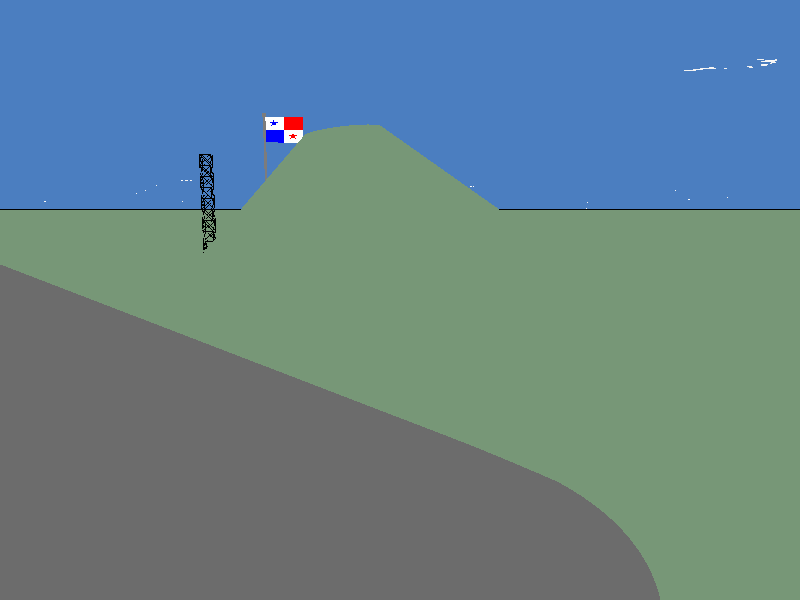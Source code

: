 // The Cerro Ancon hill in Panama City
// http://imgur.com/yi0g8zq

#include "colors.inc"
#include "textures.inc"
#include "transforms.inc"

camera {
	location <20, 30, -100>
	look_at <25, 15, 0>
}

light_source { <20,60,-30> Grey }

// ground
plane {
    y, 0
    texture {        
        pigment { color DarkGreen }
        normal { granite 3 scale 4}
    }
}

// sky and ground fog are a slightly modified version of the following example:
// http://www.f-lohmueller.de/pov_tut/backgrnd/p_sky1.htm

// sky
plane {
	<0,1,0>,1 hollow
	
      texture {
      	pigment {
      		color rgb <0.1,0.3,0.75>*0.7
      	}
      	
      	#if (version = 3.7 )  finish { emission 1 diffuse 0 }
      	#else finish { ambient 1 diffuse 0 }
      	#end
      }

	texture {
		pigment { bozo turbulence 0.75
			octaves 6  omega 0.7 lambda 2
			color_map {
				[0.0  color rgb <0.95, 0.95, 0.95> ]
				[0.05  color rgb <1, 1, 1>*1.25 ]
				[0.15 color rgb <0.85, 0.85, 0.85> ]
				[0.55 color rgbt <1, 1, 1, 1>*1 ]
				[1.0 color rgbt <1, 1, 1, 1>*1 ]
			}
			
			translate < 3, 0,-1>
			scale <0.3, 0.4, 0.2>*3
		}
		#if ( version = 3.7 )  finish { emission 1 diffuse 0 }
		#else finish { ambient 1 diffuse 0 }
		#end
	}
	
	scale 10000
}

// ground fog at the horizon
fog {
	fog_type   2
	distance   1000
	White
	fog_offset 0.1
	fog_alt    20
	turbulence 1.8
}

#declare Hill = cone {
	<15,-10,0>, 50, <10,30,0>, 5
	pigment { color DarkGreen }
	finish { specular 0.7 roughness 0.03 }
    normal { granite 5 scale 4 }
}

#declare FlagInner = polygon {
	5, <0, 0>, <0, 1>, <1, 1>, <1, 0>, <0, 0>
	pigment { White }	
	
	scale <3, 2, 1>
	translate <-1.5, 0, 0>							
}

#declare SmallFlagInner = object { FlagInner
    scale 0.5
    translate <-0.7, 0, -0.00001>
    normal {
		gradient x
		phase clock
		scale <1.5, 1, 50>
		sine_wave
	}            
}

#declare PanamaFlag = union {
    object { FlagInner }
	object { SmallFlagInner pigment { Blue } }
	object { SmallFlagInner translate <1.5, 1, 0> pigment { Red } }
	
	object { SmallFlagInner
	    pigment {
            Star_Ptrn(0.25,5,2)
            color_map { [ 0, White ] [ 1, Blue ] }
            translate <0.7, 0.5, 0>
        }
        translate 1*y
    }
    
    object { SmallFlagInner
	    pigment {
            Star_Ptrn(0.25,5,2)
            color_map { [ 0, White ] [ 1, Red ] }
            translate <0.7, 0.5, 0>
        }
        translate 1.5*x
    }
}

#declare FlagPole = union {
    // flagpole
	cylinder { <-1.5, -4, 0>, <-1.5, 2, 0>, 0.08 }
	
	// polecap
	sphere { <-1.5, 2, 0>, 0.14	}
	
    pigment { Gray20 }	
}

#declare FlagWithPole = union {
	object { PanamaFlag
	    scale 0.8
	    translate <-0.3, 0.3>	    
	}		
	
	object { FlagPole }
	
	translate <1.5,14,0>
	scale 3
}

union {
	object { Hill scale 1.5 } // the cerra ancon hill
	object { FlagWithPole }
	translate 20*z
}

light_source { <0,60,-30> White spotlight point_at <-10,1,0> }

// other hill in front
object { Hill
	translate <-30, 0, -50>
	pigment { Gray15 }
	scale <1.5,0,0>
}

// BaseStation constructed using the pylon example at:
// http://www.f-lohmueller.de/pov_tut/x_sam/tec_700e.htm

//--------------------- Dimensions -------
#declare R1 = 0.050; // main radius
#declare R2 = 0.050; // diagonals radius
#declare W = 1.00-R1; // half width(outline!)
#declare Height = 2.00; // height

#macro Cylinder (cylinderRadius, xCoordinate )
	cylinder { <-xCoordinate,0,0>, <xCoordinate,0,0>, cylinderRadius translate <0,0,-xCoordinate> }
#end

#macro HorizontalSquare (cylinderRadius, xCoordinate)
	union {
		 object { Cylinder(cylinderRadius, xCoordinate) rotate<0,0*90,0> }
		 object { Cylinder(cylinderRadius, xCoordinate) rotate<0,1*90,0> }
		 object { Cylinder(cylinderRadius, xCoordinate) rotate<0,2*90,0> }
		 object { Cylinder(cylinderRadius, xCoordinate) rotate<0,3*90,0> }
     }
#end

#macro VerticalCylinders (R10, R20, W0, H0)
	union {
		 cylinder { <0,0,0>,<0,H0,0>,R10 translate<-W0,0,-W0> }
		 
		 // diagonal
		 cylinder { <-W0,0,0>,<W0,H0,0>,R20 translate<0,0,-W0+R20> }
		 cylinder { <W0,0,0>,<-W0,H0,0>,R20 translate<0,0,-W0-R20> }
	   }
#end

#macro PylonBox (R11, R21, W1, H1)
	union {
		object { HorizontalSquare (R11, W1) }
		 //vertical:
		object { VerticalCylinders (R11,R21,W1,H1) rotate <0,0*90,0> }
		object { VerticalCylinders (R11,R21,W1,H1) rotate <0,1*90,0> }
		object { VerticalCylinders (R11,R21,W1,H1) rotate <0,2*90,0> }
		object { VerticalCylinders (R11,R21,W1,H1) rotate <0,3*90,0> }
		translate <0,R1,0>
	}
#end

#declare Nr = 10;
#declare EndNr = 20;

#declare BaseStation = union {
	#while (Nr < EndNr)
		object {
			PylonBox (R1, R2, W, Height)
			translate <-10,Nr* Height,15>
		}
 		#declare Nr = Nr + 1;
	#end

	object {
		HorizontalSquare (R1, W)
		translate <-10,Nr* Height +R1,15>
	}
	translate <0,0.05,0>
}

object { BaseStation }

